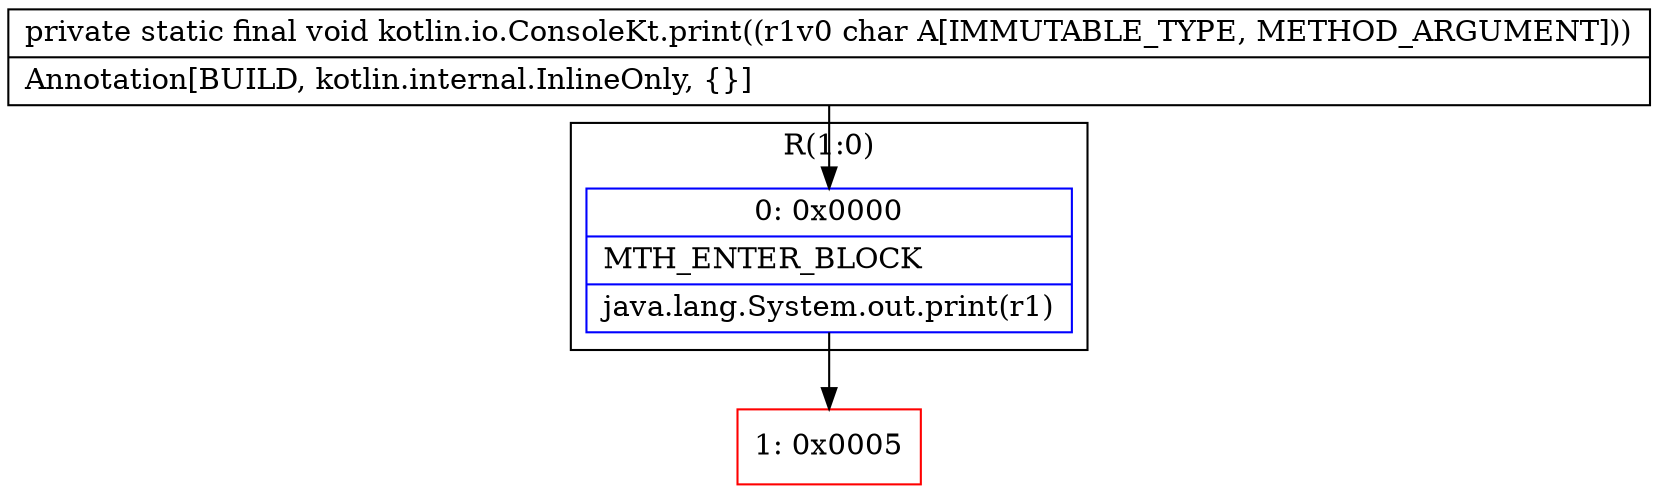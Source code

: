 digraph "CFG forkotlin.io.ConsoleKt.print(C)V" {
subgraph cluster_Region_1373425057 {
label = "R(1:0)";
node [shape=record,color=blue];
Node_0 [shape=record,label="{0\:\ 0x0000|MTH_ENTER_BLOCK\l|java.lang.System.out.print(r1)\l}"];
}
Node_1 [shape=record,color=red,label="{1\:\ 0x0005}"];
MethodNode[shape=record,label="{private static final void kotlin.io.ConsoleKt.print((r1v0 char A[IMMUTABLE_TYPE, METHOD_ARGUMENT]))  | Annotation[BUILD, kotlin.internal.InlineOnly, \{\}]\l}"];
MethodNode -> Node_0;
Node_0 -> Node_1;
}

